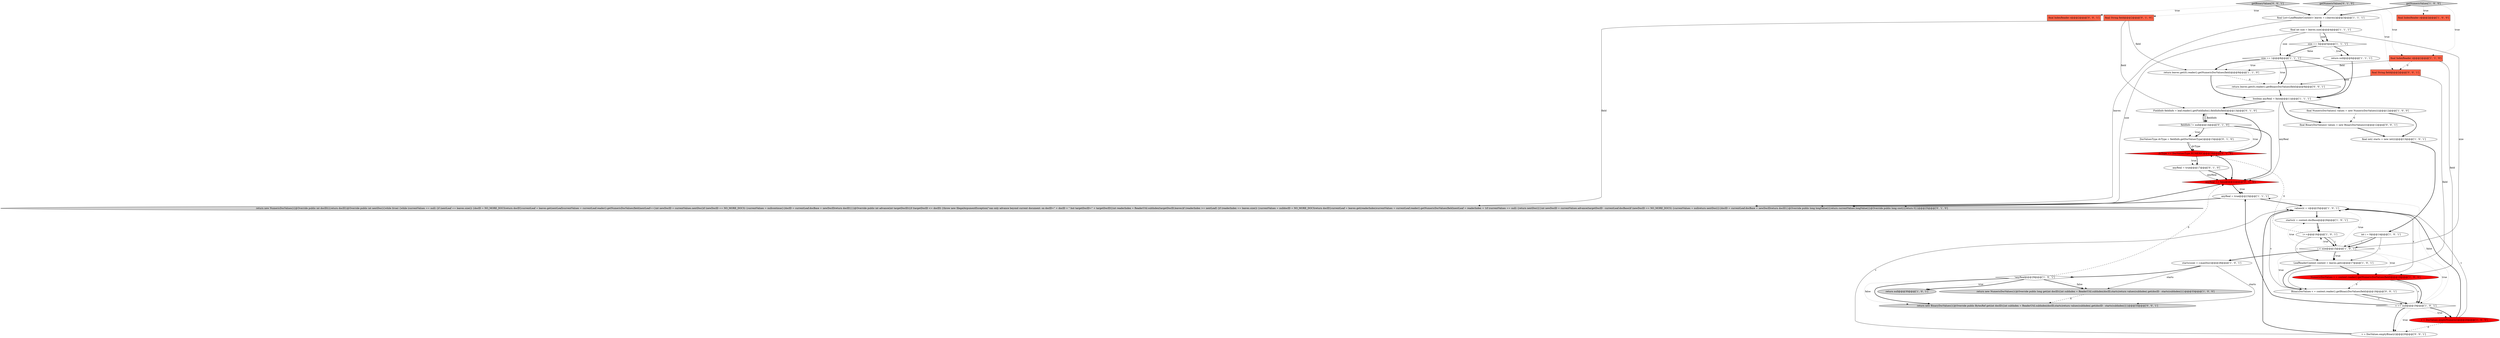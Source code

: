 digraph {
29 [style = filled, label = "final String field@@@2@@@['0', '1', '0']", fillcolor = tomato, shape = box image = "AAA0AAABBB2BBB"];
0 [style = filled, label = "getNumericValues['1', '0', '0']", fillcolor = lightgray, shape = diamond image = "AAA0AAABBB1BBB"];
2 [style = filled, label = "i < size@@@15@@@['1', '0', '1']", fillcolor = white, shape = diamond image = "AAA0AAABBB1BBB"];
7 [style = filled, label = "size == 1@@@8@@@['1', '1', '1']", fillcolor = white, shape = diamond image = "AAA0AAABBB1BBB"];
32 [style = filled, label = "return new NumericDocValues(){@Override public int docID(){return docID}@Override public int nextDoc(){while (true) {while (currentValues == null) {if (nextLeaf == leaves.size()) {docID = NO_MORE_DOCSreturn docID}currentLeaf = leaves.get(nextLeaf)currentValues = currentLeaf.reader().getNumericDocValues(field)nextLeaf++}int newDocID = currentValues.nextDoc()if (newDocID == NO_MORE_DOCS) {currentValues = nullcontinue}{docID = currentLeaf.docBase + newDocIDreturn docID}}}@Override public int advance(int targetDocID){if (targetDocID <= docID) {throw new IllegalArgumentException(\"can only advance beyond current document: on docID=\" + docID + \" but targetDocID=\" + targetDocID)}int readerIndex = ReaderUtil.subIndex(targetDocID,leaves)if (readerIndex >= nextLeaf) {if (readerIndex == leaves.size()) {currentValues = nulldocID = NO_MORE_DOCSreturn docID}currentLeaf = leaves.get(readerIndex)currentValues = currentLeaf.reader().getNumericDocValues(field)nextLeaf = readerIndex + 1if (currentValues == null) {return nextDoc()}}int newDocID = currentValues.advance(targetDocID - currentLeaf.docBase)if (newDocID == NO_MORE_DOCS) {currentValues = nullreturn nextDoc()}{docID = currentLeaf.docBase + newDocIDreturn docID}}@Override public long longValue(){return currentValues.longValue()}@Override public long cost(){return 0}}@@@25@@@['0', '1', '0']", fillcolor = lightgray, shape = ellipse image = "AAA0AAABBB2BBB"];
41 [style = filled, label = "v = DocValues.emptyBinary()@@@20@@@['0', '0', '1']", fillcolor = white, shape = ellipse image = "AAA0AAABBB3BBB"];
19 [style = filled, label = "LeafReaderContext context = leaves.get(i)@@@17@@@['1', '0', '1']", fillcolor = white, shape = ellipse image = "AAA0AAABBB1BBB"];
13 [style = filled, label = "return null@@@6@@@['1', '1', '1']", fillcolor = white, shape = ellipse image = "AAA0AAABBB1BBB"];
34 [style = filled, label = "DocValuesType dvType = fieldInfo.getDocValuesType()@@@15@@@['0', '1', '0']", fillcolor = white, shape = ellipse image = "AAA0AAABBB2BBB"];
3 [style = filled, label = "NumericDocValues v = context.reader().getNumericDocValues(field)@@@18@@@['1', '0', '0']", fillcolor = red, shape = ellipse image = "AAA1AAABBB1BBB"];
30 [style = filled, label = "FieldInfo fieldInfo = leaf.reader().getFieldInfos().fieldInfo(field)@@@13@@@['0', '1', '0']", fillcolor = white, shape = ellipse image = "AAA0AAABBB2BBB"];
36 [style = filled, label = "final BinaryDocValues(( values = new BinaryDocValues((((@@@12@@@['0', '0', '1']", fillcolor = white, shape = ellipse image = "AAA0AAABBB3BBB"];
27 [style = filled, label = "dvType == DocValuesType.NUMERIC@@@16@@@['0', '1', '0']", fillcolor = red, shape = diamond image = "AAA1AAABBB2BBB"];
9 [style = filled, label = "starts(i( = context.docBase@@@26@@@['1', '0', '1']", fillcolor = white, shape = ellipse image = "AAA0AAABBB1BBB"];
23 [style = filled, label = "final int size = leaves.size()@@@4@@@['1', '1', '1']", fillcolor = white, shape = ellipse image = "AAA0AAABBB1BBB"];
38 [style = filled, label = "return leaves.get(0).reader().getBinaryDocValues(field)@@@9@@@['0', '0', '1']", fillcolor = white, shape = ellipse image = "AAA0AAABBB3BBB"];
6 [style = filled, label = "size == 0@@@5@@@['1', '1', '1']", fillcolor = white, shape = diamond image = "AAA0AAABBB1BBB"];
18 [style = filled, label = "final int(( starts = new int((((@@@13@@@['1', '0', '1']", fillcolor = white, shape = ellipse image = "AAA0AAABBB1BBB"];
28 [style = filled, label = "getNumericValues['0', '1', '0']", fillcolor = lightgray, shape = diamond image = "AAA0AAABBB2BBB"];
22 [style = filled, label = "int i = 0@@@14@@@['1', '0', '1']", fillcolor = white, shape = ellipse image = "AAA0AAABBB1BBB"];
20 [style = filled, label = "!anyReal@@@29@@@['1', '0', '1']", fillcolor = white, shape = diamond image = "AAA0AAABBB1BBB"];
40 [style = filled, label = "final String field@@@2@@@['0', '0', '1']", fillcolor = tomato, shape = box image = "AAA0AAABBB3BBB"];
42 [style = filled, label = "getBinaryValues['0', '0', '1']", fillcolor = lightgray, shape = diamond image = "AAA0AAABBB3BBB"];
35 [style = filled, label = "return new BinaryDocValues(){@Override public BytesRef get(int docID){int subIndex = ReaderUtil.subIndex(docID,starts)return values(subIndex(.get(docID - starts(subIndex()}}@@@33@@@['0', '0', '1']", fillcolor = lightgray, shape = ellipse image = "AAA0AAABBB3BBB"];
1 [style = filled, label = "final NumericDocValues(( values = new NumericDocValues((((@@@12@@@['1', '0', '0']", fillcolor = white, shape = ellipse image = "AAA0AAABBB1BBB"];
11 [style = filled, label = "return new NumericDocValues(){@Override public long get(int docID){int subIndex = ReaderUtil.subIndex(docID,starts)return values(subIndex(.get(docID - starts(subIndex()}}@@@33@@@['1', '0', '0']", fillcolor = lightgray, shape = ellipse image = "AAA0AAABBB1BBB"];
8 [style = filled, label = "anyReal = true@@@23@@@['1', '1', '1']", fillcolor = white, shape = ellipse image = "AAA0AAABBB1BBB"];
5 [style = filled, label = "final IndexReader r@@@2@@@['1', '0', '0']", fillcolor = tomato, shape = box image = "AAA0AAABBB1BBB"];
14 [style = filled, label = "return leaves.get(0).reader().getNumericDocValues(field)@@@9@@@['1', '1', '0']", fillcolor = white, shape = ellipse image = "AAA0AAABBB1BBB"];
15 [style = filled, label = "starts(size( = r.maxDoc()@@@28@@@['1', '0', '1']", fillcolor = white, shape = ellipse image = "AAA0AAABBB1BBB"];
10 [style = filled, label = "return null@@@30@@@['1', '0', '1']", fillcolor = lightgray, shape = ellipse image = "AAA0AAABBB1BBB"];
31 [style = filled, label = "anyReal = true@@@17@@@['0', '1', '0']", fillcolor = white, shape = ellipse image = "AAA0AAABBB2BBB"];
39 [style = filled, label = "BinaryDocValues v = context.reader().getBinaryDocValues(field)@@@18@@@['0', '0', '1']", fillcolor = white, shape = ellipse image = "AAA0AAABBB3BBB"];
33 [style = filled, label = "fieldInfo != null@@@14@@@['0', '1', '0']", fillcolor = white, shape = diamond image = "AAA0AAABBB2BBB"];
17 [style = filled, label = "final IndexReader r@@@2@@@['1', '1', '0']", fillcolor = tomato, shape = box image = "AAA0AAABBB1BBB"];
24 [style = filled, label = "boolean anyReal = false@@@11@@@['1', '1', '1']", fillcolor = white, shape = ellipse image = "AAA0AAABBB1BBB"];
21 [style = filled, label = "values(i( = v@@@25@@@['1', '0', '1']", fillcolor = white, shape = ellipse image = "AAA0AAABBB1BBB"];
26 [style = filled, label = "anyReal == false@@@22@@@['0', '1', '0']", fillcolor = red, shape = diamond image = "AAA1AAABBB2BBB"];
4 [style = filled, label = "v = DocValues.emptyNumeric()@@@20@@@['1', '0', '0']", fillcolor = red, shape = ellipse image = "AAA1AAABBB1BBB"];
37 [style = filled, label = "final IndexReader r@@@2@@@['0', '0', '1']", fillcolor = tomato, shape = box image = "AAA0AAABBB3BBB"];
25 [style = filled, label = "i++@@@16@@@['1', '0', '1']", fillcolor = white, shape = ellipse image = "AAA0AAABBB1BBB"];
16 [style = filled, label = "final List<LeafReaderContext> leaves = r.leaves()@@@3@@@['1', '1', '1']", fillcolor = white, shape = ellipse image = "AAA0AAABBB1BBB"];
12 [style = filled, label = "v == null@@@19@@@['1', '0', '1']", fillcolor = white, shape = diamond image = "AAA0AAABBB1BBB"];
14->24 [style = bold, label=""];
39->12 [style = solid, label="v"];
0->5 [style = dotted, label="true"];
23->7 [style = solid, label="size"];
25->2 [style = solid, label="i"];
15->11 [style = solid, label="starts"];
24->30 [style = bold, label=""];
7->14 [style = bold, label=""];
2->25 [style = dotted, label="true"];
40->39 [style = solid, label="field"];
29->14 [style = solid, label="field"];
17->14 [style = solid, label="field"];
18->22 [style = bold, label=""];
2->39 [style = dotted, label="true"];
15->20 [style = bold, label=""];
2->15 [style = bold, label=""];
36->18 [style = bold, label=""];
23->2 [style = solid, label="size"];
33->27 [style = dotted, label="true"];
15->35 [style = solid, label="starts"];
19->3 [style = bold, label=""];
29->32 [style = solid, label="field"];
20->26 [style = dashed, label="0"];
11->35 [style = dashed, label="0"];
2->3 [style = dotted, label="true"];
25->19 [style = solid, label="i"];
26->32 [style = bold, label=""];
41->21 [style = solid, label="v"];
29->30 [style = solid, label="field"];
3->21 [style = solid, label="v"];
3->39 [style = dashed, label="0"];
27->30 [style = bold, label=""];
41->21 [style = bold, label=""];
6->13 [style = dotted, label="true"];
4->21 [style = bold, label=""];
19->39 [style = bold, label=""];
22->2 [style = solid, label="i"];
27->31 [style = bold, label=""];
6->7 [style = dotted, label="false"];
2->21 [style = dotted, label="true"];
28->17 [style = dotted, label="true"];
25->2 [style = bold, label=""];
12->41 [style = bold, label=""];
28->29 [style = dotted, label="true"];
7->24 [style = bold, label=""];
21->9 [style = bold, label=""];
20->10 [style = dotted, label="true"];
22->19 [style = solid, label="i"];
39->12 [style = bold, label=""];
33->30 [style = bold, label=""];
2->12 [style = dotted, label="true"];
12->4 [style = dotted, label="true"];
6->7 [style = bold, label=""];
2->19 [style = dotted, label="true"];
27->26 [style = bold, label=""];
4->41 [style = dashed, label="0"];
0->16 [style = bold, label=""];
20->35 [style = dotted, label="false"];
26->8 [style = dotted, label="true"];
13->24 [style = bold, label=""];
22->2 [style = bold, label=""];
30->33 [style = bold, label=""];
38->24 [style = bold, label=""];
3->12 [style = solid, label="v"];
42->16 [style = bold, label=""];
12->41 [style = dotted, label="true"];
26->8 [style = bold, label=""];
16->23 [style = bold, label=""];
3->12 [style = bold, label=""];
34->27 [style = solid, label="dvType"];
42->40 [style = dotted, label="true"];
33->26 [style = bold, label=""];
17->3 [style = solid, label="field"];
31->26 [style = bold, label=""];
23->6 [style = solid, label="size"];
2->9 [style = dotted, label="true"];
12->8 [style = bold, label=""];
27->31 [style = dotted, label="true"];
25->27 [style = dashed, label="0"];
23->6 [style = bold, label=""];
6->13 [style = bold, label=""];
14->38 [style = dashed, label="0"];
16->32 [style = solid, label="leaves"];
23->32 [style = solid, label="size"];
24->1 [style = bold, label=""];
20->11 [style = bold, label=""];
40->38 [style = solid, label="field"];
2->19 [style = bold, label=""];
24->26 [style = solid, label="anyReal"];
8->32 [style = bold, label=""];
4->21 [style = solid, label="v"];
33->34 [style = dotted, label="true"];
30->33 [style = solid, label="fieldInfo"];
1->18 [style = bold, label=""];
28->16 [style = bold, label=""];
9->25 [style = solid, label="i"];
7->38 [style = dotted, label="true"];
31->26 [style = solid, label="anyReal"];
20->10 [style = bold, label=""];
24->36 [style = bold, label=""];
7->38 [style = bold, label=""];
12->8 [style = dotted, label="false"];
1->36 [style = dashed, label="0"];
12->4 [style = bold, label=""];
17->40 [style = dashed, label="0"];
9->25 [style = bold, label=""];
39->21 [style = solid, label="v"];
8->21 [style = bold, label=""];
20->11 [style = dotted, label="false"];
0->17 [style = dotted, label="true"];
20->35 [style = bold, label=""];
33->34 [style = bold, label=""];
42->37 [style = dotted, label="true"];
34->27 [style = bold, label=""];
7->14 [style = dotted, label="true"];
}
